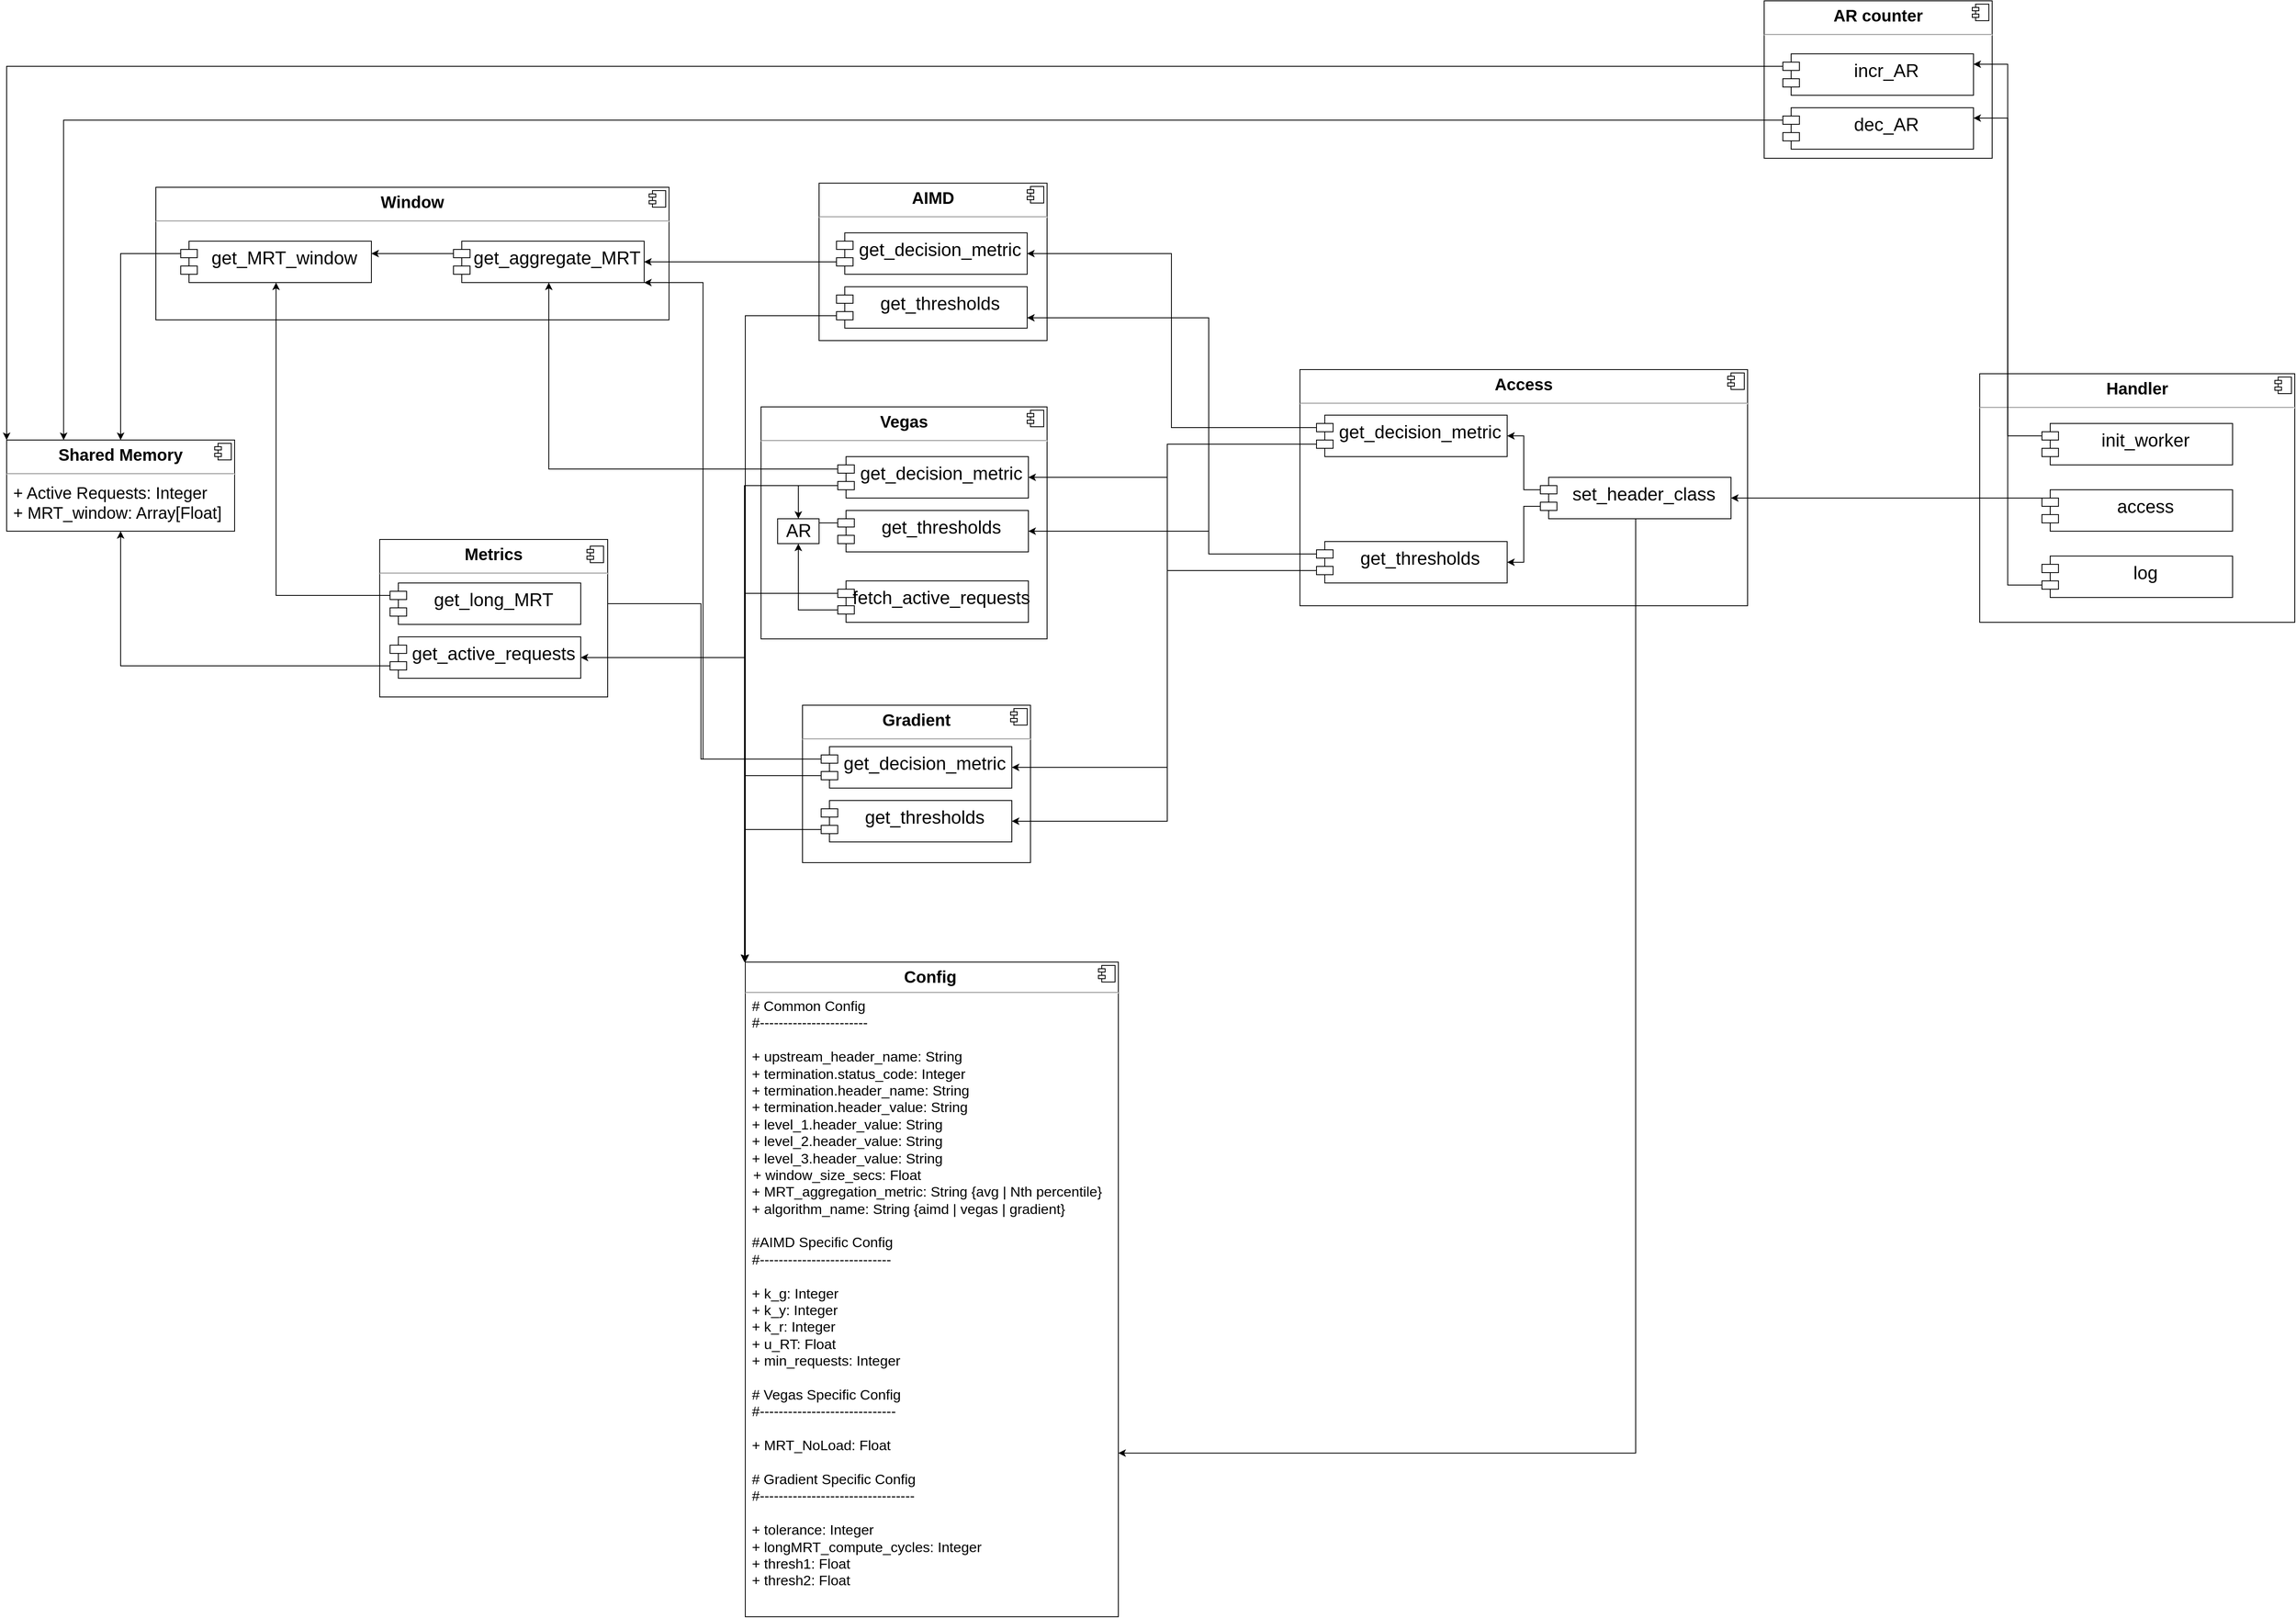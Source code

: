 <mxfile version="17.4.0" type="github">
  <diagram id="C5RBs43oDa-KdzZeNtuy" name="Page-1">
    <mxGraphModel dx="6462" dy="2369" grid="1" gridSize="10" guides="1" tooltips="1" connect="1" arrows="1" fold="1" page="1" pageScale="1" pageWidth="827" pageHeight="1169" math="0" shadow="0">
      <root>
        <mxCell id="WIyWlLk6GJQsqaUBKTNV-0" />
        <mxCell id="WIyWlLk6GJQsqaUBKTNV-1" parent="WIyWlLk6GJQsqaUBKTNV-0" />
        <mxCell id="--dWJRHX75SRgyuAdrLD-0" value="&lt;p style=&quot;margin: 0px ; margin-top: 6px ; text-align: center&quot;&gt;&lt;b&gt;&lt;font style=&quot;font-size: 20px&quot;&gt;Config&lt;/font&gt;&lt;span style=&quot;font-size: 13px&quot;&gt;&amp;nbsp;&lt;/span&gt;&lt;/b&gt;&lt;/p&gt;&lt;hr&gt;&lt;p style=&quot;margin: 0px 0px 0px 8px ; font-size: 17px&quot;&gt;&lt;font style=&quot;font-size: 17px&quot;&gt;# Common Config&lt;/font&gt;&lt;/p&gt;&lt;p style=&quot;margin: 0px 0px 0px 8px ; font-size: 17px&quot;&gt;&lt;font style=&quot;font-size: 17px&quot;&gt;#-----------------------&lt;/font&gt;&lt;/p&gt;&lt;p style=&quot;margin: 0px 0px 0px 8px ; font-size: 17px&quot;&gt;&lt;font style=&quot;font-size: 17px&quot;&gt;&lt;br&gt;&lt;/font&gt;&lt;/p&gt;&lt;p style=&quot;margin: 0px 0px 0px 8px ; font-size: 17px&quot;&gt;&lt;font style=&quot;font-size: 17px&quot;&gt;+ upstream_header_name: String&lt;br&gt;+ termination.status_code: Integer&lt;/font&gt;&lt;/p&gt;&lt;p style=&quot;margin: 0px 0px 0px 8px ; font-size: 17px&quot;&gt;&lt;font style=&quot;font-size: 17px&quot;&gt;+&amp;nbsp;termination.header_name: String&lt;/font&gt;&lt;/p&gt;&lt;p style=&quot;margin: 0px 0px 0px 8px ; font-size: 17px&quot;&gt;&lt;font style=&quot;font-size: 17px&quot;&gt;+&amp;nbsp;termination.header_value: String&lt;/font&gt;&lt;/p&gt;&lt;p style=&quot;margin: 0px 0px 0px 8px ; font-size: 17px&quot;&gt;&lt;font style=&quot;font-size: 17px&quot;&gt;+&amp;nbsp;level_1.header_value: String&lt;span&gt;&amp;nbsp;&lt;/span&gt;&lt;/font&gt;&lt;/p&gt;&lt;p style=&quot;margin: 0px 0px 0px 8px ; font-size: 17px&quot;&gt;&lt;font style=&quot;font-size: 17px&quot;&gt;+&amp;nbsp;level_2.header_value: String&lt;span&gt;&amp;nbsp;&lt;/span&gt;&lt;span&gt;&lt;br&gt;&lt;/span&gt;&lt;/font&gt;&lt;/p&gt;&lt;p style=&quot;margin: 0px 0px 0px 8px ; font-size: 17px&quot;&gt;&lt;font style=&quot;font-size: 17px&quot;&gt;+&amp;nbsp;level_3.header_value: String&lt;span&gt;&amp;nbsp;&lt;/span&gt;&lt;span&gt;&lt;br&gt;&lt;/span&gt;&lt;/font&gt;&lt;/p&gt;&lt;font style=&quot;font-size: 17px&quot;&gt;&amp;nbsp;&amp;nbsp;+ window_size_secs: Float&lt;br&gt;&lt;/font&gt;&lt;p style=&quot;margin: 0px 0px 0px 8px ; font-size: 17px&quot;&gt;&lt;font style=&quot;font-size: 17px&quot;&gt;+&amp;nbsp;MRT_aggregation_metric: String {avg | Nth percentile}&lt;br&gt;+ algorithm_name: String {aimd | vegas | gradient}&lt;/font&gt;&lt;/p&gt;&lt;p style=&quot;margin: 0px 0px 0px 8px ; font-size: 17px&quot;&gt;&lt;font style=&quot;font-size: 17px&quot;&gt;&lt;br&gt;&lt;/font&gt;&lt;/p&gt;&lt;p style=&quot;margin: 0px 0px 0px 8px ; font-size: 17px&quot;&gt;&lt;font style=&quot;font-size: 17px&quot;&gt;#AIMD Specific Config&lt;/font&gt;&lt;/p&gt;&lt;p style=&quot;margin: 0px 0px 0px 8px ; font-size: 17px&quot;&gt;&lt;font style=&quot;font-size: 17px&quot;&gt;#----------------------------&lt;/font&gt;&lt;/p&gt;&lt;p style=&quot;margin: 0px 0px 0px 8px ; font-size: 17px&quot;&gt;&lt;font style=&quot;font-size: 17px&quot;&gt;&lt;br&gt;&lt;/font&gt;&lt;/p&gt;&lt;p style=&quot;margin: 0px 0px 0px 8px ; font-size: 17px&quot;&gt;&lt;font style=&quot;font-size: 17px&quot;&gt;+ k_g: Integer&lt;br&gt;&lt;/font&gt;&lt;/p&gt;&lt;p style=&quot;margin: 0px 0px 0px 8px ; font-size: 17px&quot;&gt;&lt;font style=&quot;font-size: 17px&quot;&gt;+&amp;nbsp;k_y: Integer&lt;/font&gt;&lt;/p&gt;&lt;p style=&quot;margin: 0px 0px 0px 8px ; font-size: 17px&quot;&gt;&lt;font style=&quot;font-size: 17px&quot;&gt;+&amp;nbsp;k_r: Integer&lt;/font&gt;&lt;/p&gt;&lt;p style=&quot;margin: 0px 0px 0px 8px ; font-size: 17px&quot;&gt;&lt;font style=&quot;font-size: 17px&quot;&gt;+ u_RT: Float&lt;br&gt;&lt;/font&gt;&lt;/p&gt;&lt;p style=&quot;margin: 0px 0px 0px 8px ; font-size: 17px&quot;&gt;&lt;font style=&quot;font-size: 17px&quot;&gt;+ min_requests: Integer&lt;br&gt;&lt;/font&gt;&lt;/p&gt;&lt;p style=&quot;margin: 0px 0px 0px 8px ; font-size: 17px&quot;&gt;&lt;font style=&quot;font-size: 17px&quot;&gt;&lt;br&gt;&lt;/font&gt;&lt;/p&gt;&lt;p style=&quot;margin: 0px 0px 0px 8px ; font-size: 17px&quot;&gt;&lt;font style=&quot;font-size: 17px&quot;&gt;# Vegas&amp;nbsp;Specific Config&lt;/font&gt;&lt;/p&gt;&lt;p style=&quot;margin: 0px 0px 0px 8px ; font-size: 17px&quot;&gt;&lt;font style=&quot;font-size: 17px&quot;&gt;#-----------------------------&lt;/font&gt;&lt;/p&gt;&lt;p style=&quot;margin: 0px 0px 0px 8px ; font-size: 17px&quot;&gt;&lt;font style=&quot;font-size: 17px&quot;&gt;&lt;br&gt;&lt;/font&gt;&lt;/p&gt;&lt;p style=&quot;margin: 0px 0px 0px 8px ; font-size: 17px&quot;&gt;&lt;font style=&quot;font-size: 17px&quot;&gt;+ MRT_NoLoad: Float&lt;br&gt;&lt;/font&gt;&lt;/p&gt;&lt;p style=&quot;margin: 0px 0px 0px 8px ; font-size: 17px&quot;&gt;&lt;font style=&quot;font-size: 17px&quot;&gt;&lt;br&gt;&lt;/font&gt;&lt;/p&gt;&lt;p style=&quot;margin: 0px 0px 0px 8px ; font-size: 17px&quot;&gt;&lt;font style=&quot;font-size: 17px&quot;&gt;# Gradient Specific Config&lt;/font&gt;&lt;/p&gt;&lt;p style=&quot;margin: 0px 0px 0px 8px ; font-size: 17px&quot;&gt;&lt;font style=&quot;font-size: 17px&quot;&gt;#---------------------------------&lt;/font&gt;&lt;/p&gt;&lt;p style=&quot;margin: 0px 0px 0px 8px ; font-size: 17px&quot;&gt;&lt;font style=&quot;font-size: 17px&quot;&gt;&lt;br&gt;&lt;/font&gt;&lt;/p&gt;&lt;p style=&quot;margin: 0px 0px 0px 8px ; font-size: 17px&quot;&gt;&lt;font style=&quot;font-size: 17px&quot;&gt;+ tolerance: Integer&amp;nbsp;&lt;/font&gt;&lt;/p&gt;&lt;p style=&quot;margin: 0px 0px 0px 8px ; font-size: 17px&quot;&gt;&lt;font style=&quot;font-size: 17px&quot;&gt;+&amp;nbsp;longMRT_compute_cycles: Integer&lt;/font&gt;&lt;/p&gt;&lt;p style=&quot;margin: 0px 0px 0px 8px ; font-size: 17px&quot;&gt;&lt;font style=&quot;font-size: 17px&quot;&gt;+&amp;nbsp;thresh1: Float&amp;nbsp;&lt;/font&gt;&lt;/p&gt;&lt;p style=&quot;margin: 0px 0px 0px 8px ; font-size: 17px&quot;&gt;&lt;font style=&quot;font-size: 17px&quot;&gt;+&amp;nbsp;thresh2: Float&lt;/font&gt;&lt;/p&gt;" style="align=left;overflow=fill;html=1;dropTarget=0;" vertex="1" parent="WIyWlLk6GJQsqaUBKTNV-1">
          <mxGeometry x="-1849" y="580" width="450" height="790" as="geometry" />
        </mxCell>
        <mxCell id="--dWJRHX75SRgyuAdrLD-1" value="" style="shape=component;jettyWidth=8;jettyHeight=4;" vertex="1" parent="--dWJRHX75SRgyuAdrLD-0">
          <mxGeometry x="1" width="20" height="20" relative="1" as="geometry">
            <mxPoint x="-24" y="4" as="offset" />
          </mxGeometry>
        </mxCell>
        <mxCell id="--dWJRHX75SRgyuAdrLD-2" value="&lt;p style=&quot;margin: 0px ; margin-top: 6px ; text-align: center&quot;&gt;&lt;b&gt;Handler&lt;/b&gt;&lt;/p&gt;&lt;hr&gt;&lt;p style=&quot;margin: 0px ; margin-left: 8px&quot;&gt;&lt;br&gt;&lt;/p&gt;" style="align=left;overflow=fill;html=1;dropTarget=0;fontSize=20;" vertex="1" parent="WIyWlLk6GJQsqaUBKTNV-1">
          <mxGeometry x="-360" y="-130" width="380" height="300" as="geometry" />
        </mxCell>
        <mxCell id="--dWJRHX75SRgyuAdrLD-3" value="" style="shape=component;jettyWidth=8;jettyHeight=4;fontSize=20;" vertex="1" parent="--dWJRHX75SRgyuAdrLD-2">
          <mxGeometry x="1" width="20" height="20" relative="1" as="geometry">
            <mxPoint x="-24" y="4" as="offset" />
          </mxGeometry>
        </mxCell>
        <mxCell id="--dWJRHX75SRgyuAdrLD-4" value="&lt;p style=&quot;margin: 0px ; margin-top: 6px ; text-align: center&quot;&gt;&lt;b&gt;Window&lt;/b&gt;&lt;/p&gt;&lt;hr&gt;&lt;p style=&quot;margin: 0px ; margin-left: 8px&quot;&gt;&lt;br&gt;&lt;/p&gt;" style="align=left;overflow=fill;html=1;dropTarget=0;fontSize=20;" vertex="1" parent="WIyWlLk6GJQsqaUBKTNV-1">
          <mxGeometry x="-2560" y="-355" width="619" height="160" as="geometry" />
        </mxCell>
        <mxCell id="--dWJRHX75SRgyuAdrLD-5" value="" style="shape=component;jettyWidth=8;jettyHeight=4;fontSize=20;" vertex="1" parent="--dWJRHX75SRgyuAdrLD-4">
          <mxGeometry x="1" width="20" height="20" relative="1" as="geometry">
            <mxPoint x="-24" y="4" as="offset" />
          </mxGeometry>
        </mxCell>
        <mxCell id="--dWJRHX75SRgyuAdrLD-6" value="&lt;p style=&quot;margin: 0px ; margin-top: 6px ; text-align: center&quot;&gt;&lt;b&gt;AIMD&lt;/b&gt;&lt;/p&gt;&lt;hr&gt;&lt;p style=&quot;margin: 0px ; margin-left: 8px&quot;&gt;&lt;br&gt;&lt;/p&gt;" style="align=left;overflow=fill;html=1;dropTarget=0;fontSize=20;" vertex="1" parent="WIyWlLk6GJQsqaUBKTNV-1">
          <mxGeometry x="-1760" y="-360" width="275" height="190" as="geometry" />
        </mxCell>
        <mxCell id="--dWJRHX75SRgyuAdrLD-7" value="" style="shape=component;jettyWidth=8;jettyHeight=4;fontSize=20;" vertex="1" parent="--dWJRHX75SRgyuAdrLD-6">
          <mxGeometry x="1" width="20" height="20" relative="1" as="geometry">
            <mxPoint x="-24" y="4" as="offset" />
          </mxGeometry>
        </mxCell>
        <mxCell id="--dWJRHX75SRgyuAdrLD-8" value="&lt;p style=&quot;margin: 0px ; margin-top: 6px ; text-align: center&quot;&gt;&lt;b&gt;Vegas&lt;/b&gt;&lt;/p&gt;&lt;hr&gt;&lt;p style=&quot;margin: 0px ; margin-left: 8px&quot;&gt;&lt;br&gt;&lt;/p&gt;&lt;p style=&quot;margin: 0px ; margin-left: 8px&quot;&gt;&lt;br&gt;&lt;/p&gt;&lt;p style=&quot;margin: 0px ; margin-left: 8px&quot;&gt;&lt;br&gt;&lt;/p&gt;&lt;p style=&quot;margin: 0px ; margin-left: 8px&quot;&gt;&lt;br&gt;&lt;/p&gt;&lt;p style=&quot;margin: 0px ; margin-left: 8px&quot;&gt;&lt;br&gt;&lt;/p&gt;&lt;p style=&quot;margin: 0px ; margin-left: 8px&quot;&gt;&lt;br&gt;&lt;/p&gt;&lt;p style=&quot;margin: 0px ; margin-left: 8px&quot;&gt;&lt;br&gt;&lt;/p&gt;&lt;p style=&quot;margin: 0px ; margin-left: 8px&quot;&gt;&lt;br&gt;&lt;/p&gt;&lt;p style=&quot;margin: 0px ; margin-left: 8px&quot;&gt;&amp;nbsp; &lt;br&gt;&amp;nbsp;&lt;/p&gt;" style="align=left;overflow=fill;html=1;dropTarget=0;fontSize=20;" vertex="1" parent="WIyWlLk6GJQsqaUBKTNV-1">
          <mxGeometry x="-1830" y="-90" width="345" height="280" as="geometry" />
        </mxCell>
        <mxCell id="--dWJRHX75SRgyuAdrLD-9" value="" style="shape=component;jettyWidth=8;jettyHeight=4;fontSize=20;" vertex="1" parent="--dWJRHX75SRgyuAdrLD-8">
          <mxGeometry x="1" width="20" height="20" relative="1" as="geometry">
            <mxPoint x="-24" y="4" as="offset" />
          </mxGeometry>
        </mxCell>
        <mxCell id="--dWJRHX75SRgyuAdrLD-10" value="&lt;p style=&quot;margin: 0px ; margin-top: 6px ; text-align: center&quot;&gt;&lt;b&gt;Gradient&lt;/b&gt;&lt;/p&gt;&lt;hr&gt;&lt;p style=&quot;margin: 0px ; margin-left: 8px&quot;&gt;&lt;br&gt;&lt;/p&gt;" style="align=left;overflow=fill;html=1;dropTarget=0;fontSize=20;" vertex="1" parent="WIyWlLk6GJQsqaUBKTNV-1">
          <mxGeometry x="-1780" y="270" width="275" height="190" as="geometry" />
        </mxCell>
        <mxCell id="--dWJRHX75SRgyuAdrLD-11" value="" style="shape=component;jettyWidth=8;jettyHeight=4;fontSize=20;" vertex="1" parent="--dWJRHX75SRgyuAdrLD-10">
          <mxGeometry x="1" width="20" height="20" relative="1" as="geometry">
            <mxPoint x="-24" y="4" as="offset" />
          </mxGeometry>
        </mxCell>
        <mxCell id="--dWJRHX75SRgyuAdrLD-15" value="&lt;p style=&quot;margin: 0px ; margin-top: 6px ; text-align: center&quot;&gt;&lt;b&gt;Access&lt;/b&gt;&lt;/p&gt;&lt;hr&gt;&lt;p style=&quot;margin: 0px ; margin-left: 8px&quot;&gt;&lt;br&gt;&lt;/p&gt;" style="align=left;overflow=fill;html=1;dropTarget=0;fontSize=20;" vertex="1" parent="WIyWlLk6GJQsqaUBKTNV-1">
          <mxGeometry x="-1180" y="-135" width="540" height="285" as="geometry" />
        </mxCell>
        <mxCell id="--dWJRHX75SRgyuAdrLD-16" value="" style="shape=component;jettyWidth=8;jettyHeight=4;fontSize=20;" vertex="1" parent="--dWJRHX75SRgyuAdrLD-15">
          <mxGeometry x="1" width="20" height="20" relative="1" as="geometry">
            <mxPoint x="-24" y="4" as="offset" />
          </mxGeometry>
        </mxCell>
        <mxCell id="--dWJRHX75SRgyuAdrLD-19" value="&lt;p style=&quot;margin: 0px ; margin-top: 6px ; text-align: center&quot;&gt;&lt;b&gt;Shared Memory&lt;/b&gt;&lt;/p&gt;&lt;hr&gt;&lt;p style=&quot;margin: 0px ; margin-left: 8px&quot;&gt;+ Active Requests: Integer&lt;br&gt;+ MRT_window: Array[Float]&lt;/p&gt;" style="align=left;overflow=fill;html=1;dropTarget=0;fontSize=20;" vertex="1" parent="WIyWlLk6GJQsqaUBKTNV-1">
          <mxGeometry x="-2740" y="-50" width="275" height="110" as="geometry" />
        </mxCell>
        <mxCell id="--dWJRHX75SRgyuAdrLD-20" value="" style="shape=component;jettyWidth=8;jettyHeight=4;fontSize=20;" vertex="1" parent="--dWJRHX75SRgyuAdrLD-19">
          <mxGeometry x="1" width="20" height="20" relative="1" as="geometry">
            <mxPoint x="-24" y="4" as="offset" />
          </mxGeometry>
        </mxCell>
        <mxCell id="--dWJRHX75SRgyuAdrLD-25" value="init_worker" style="shape=module;align=left;spacingLeft=20;align=center;verticalAlign=top;fontSize=22;" vertex="1" parent="WIyWlLk6GJQsqaUBKTNV-1">
          <mxGeometry x="-285" y="-70" width="230" height="50" as="geometry" />
        </mxCell>
        <mxCell id="--dWJRHX75SRgyuAdrLD-64" style="edgeStyle=orthogonalEdgeStyle;rounded=0;orthogonalLoop=1;jettySize=auto;html=1;exitX=0;exitY=0;exitDx=0;exitDy=15;exitPerimeter=0;entryX=1;entryY=0.5;entryDx=0;entryDy=0;fontSize=22;" edge="1" parent="WIyWlLk6GJQsqaUBKTNV-1" source="--dWJRHX75SRgyuAdrLD-26" target="--dWJRHX75SRgyuAdrLD-40">
          <mxGeometry relative="1" as="geometry">
            <Array as="points">
              <mxPoint x="-285" y="20" />
            </Array>
          </mxGeometry>
        </mxCell>
        <mxCell id="--dWJRHX75SRgyuAdrLD-26" value="access" style="shape=module;align=left;spacingLeft=20;align=center;verticalAlign=top;fontSize=22;" vertex="1" parent="WIyWlLk6GJQsqaUBKTNV-1">
          <mxGeometry x="-285" y="10" width="230" height="50" as="geometry" />
        </mxCell>
        <mxCell id="--dWJRHX75SRgyuAdrLD-27" value="log" style="shape=module;align=left;spacingLeft=20;align=center;verticalAlign=top;fontSize=22;" vertex="1" parent="WIyWlLk6GJQsqaUBKTNV-1">
          <mxGeometry x="-285" y="90" width="230" height="50" as="geometry" />
        </mxCell>
        <mxCell id="--dWJRHX75SRgyuAdrLD-84" style="edgeStyle=orthogonalEdgeStyle;rounded=0;orthogonalLoop=1;jettySize=auto;html=1;exitX=0;exitY=0;exitDx=0;exitDy=35;exitPerimeter=0;fontSize=22;" edge="1" parent="WIyWlLk6GJQsqaUBKTNV-1" source="--dWJRHX75SRgyuAdrLD-28" target="--dWJRHX75SRgyuAdrLD-37">
          <mxGeometry relative="1" as="geometry" />
        </mxCell>
        <mxCell id="--dWJRHX75SRgyuAdrLD-28" value="get_decision_metric" style="shape=module;align=left;spacingLeft=20;align=center;verticalAlign=top;fontSize=22;" vertex="1" parent="WIyWlLk6GJQsqaUBKTNV-1">
          <mxGeometry x="-1739" y="-300" width="230" height="50" as="geometry" />
        </mxCell>
        <mxCell id="--dWJRHX75SRgyuAdrLD-89" style="edgeStyle=orthogonalEdgeStyle;rounded=0;orthogonalLoop=1;jettySize=auto;html=1;exitX=0;exitY=0;exitDx=0;exitDy=35;exitPerimeter=0;entryX=0;entryY=0;entryDx=0;entryDy=0;fontSize=22;" edge="1" parent="WIyWlLk6GJQsqaUBKTNV-1" source="--dWJRHX75SRgyuAdrLD-29" target="--dWJRHX75SRgyuAdrLD-0">
          <mxGeometry relative="1" as="geometry">
            <Array as="points">
              <mxPoint x="-1849" y="-200" />
            </Array>
          </mxGeometry>
        </mxCell>
        <mxCell id="--dWJRHX75SRgyuAdrLD-29" value="get_thresholds" style="shape=module;align=left;spacingLeft=20;align=center;verticalAlign=top;fontSize=22;" vertex="1" parent="WIyWlLk6GJQsqaUBKTNV-1">
          <mxGeometry x="-1739" y="-235" width="230" height="50" as="geometry" />
        </mxCell>
        <mxCell id="--dWJRHX75SRgyuAdrLD-91" style="edgeStyle=orthogonalEdgeStyle;rounded=0;orthogonalLoop=1;jettySize=auto;html=1;exitX=0;exitY=0;exitDx=0;exitDy=15;exitPerimeter=0;fontSize=22;" edge="1" parent="WIyWlLk6GJQsqaUBKTNV-1" source="--dWJRHX75SRgyuAdrLD-30" target="--dWJRHX75SRgyuAdrLD-37">
          <mxGeometry relative="1" as="geometry" />
        </mxCell>
        <mxCell id="--dWJRHX75SRgyuAdrLD-93" style="edgeStyle=orthogonalEdgeStyle;rounded=0;orthogonalLoop=1;jettySize=auto;html=1;exitX=0;exitY=0;exitDx=0;exitDy=35;exitPerimeter=0;fontSize=22;" edge="1" parent="WIyWlLk6GJQsqaUBKTNV-1" source="--dWJRHX75SRgyuAdrLD-30">
          <mxGeometry relative="1" as="geometry">
            <mxPoint x="-1850" y="580" as="targetPoint" />
            <Array as="points">
              <mxPoint x="-1850" y="5" />
            </Array>
          </mxGeometry>
        </mxCell>
        <mxCell id="--dWJRHX75SRgyuAdrLD-105" style="edgeStyle=orthogonalEdgeStyle;rounded=0;orthogonalLoop=1;jettySize=auto;html=1;exitX=0;exitY=0;exitDx=0;exitDy=35;exitPerimeter=0;entryX=0.5;entryY=0;entryDx=0;entryDy=0;fontSize=22;" edge="1" parent="WIyWlLk6GJQsqaUBKTNV-1" source="--dWJRHX75SRgyuAdrLD-30" target="--dWJRHX75SRgyuAdrLD-102">
          <mxGeometry relative="1" as="geometry" />
        </mxCell>
        <mxCell id="--dWJRHX75SRgyuAdrLD-30" value="get_decision_metric" style="shape=module;align=left;spacingLeft=20;align=center;verticalAlign=top;fontSize=22;" vertex="1" parent="WIyWlLk6GJQsqaUBKTNV-1">
          <mxGeometry x="-1737.5" y="-30" width="230" height="50" as="geometry" />
        </mxCell>
        <mxCell id="--dWJRHX75SRgyuAdrLD-104" style="edgeStyle=orthogonalEdgeStyle;rounded=0;orthogonalLoop=1;jettySize=auto;html=1;exitX=0;exitY=0;exitDx=0;exitDy=15;exitPerimeter=0;entryX=0.75;entryY=0;entryDx=0;entryDy=0;fontSize=22;" edge="1" parent="WIyWlLk6GJQsqaUBKTNV-1" source="--dWJRHX75SRgyuAdrLD-31" target="--dWJRHX75SRgyuAdrLD-102">
          <mxGeometry relative="1" as="geometry" />
        </mxCell>
        <mxCell id="--dWJRHX75SRgyuAdrLD-31" value="get_thresholds" style="shape=module;align=left;spacingLeft=20;align=center;verticalAlign=top;fontSize=22;" vertex="1" parent="WIyWlLk6GJQsqaUBKTNV-1">
          <mxGeometry x="-1737.5" y="35" width="230" height="50" as="geometry" />
        </mxCell>
        <mxCell id="--dWJRHX75SRgyuAdrLD-108" style="edgeStyle=orthogonalEdgeStyle;rounded=0;orthogonalLoop=1;jettySize=auto;html=1;exitX=0;exitY=0;exitDx=0;exitDy=35;exitPerimeter=0;fontSize=22;" edge="1" parent="WIyWlLk6GJQsqaUBKTNV-1" source="--dWJRHX75SRgyuAdrLD-34">
          <mxGeometry relative="1" as="geometry">
            <mxPoint x="-1850" y="580" as="targetPoint" />
          </mxGeometry>
        </mxCell>
        <mxCell id="--dWJRHX75SRgyuAdrLD-109" style="edgeStyle=orthogonalEdgeStyle;rounded=0;orthogonalLoop=1;jettySize=auto;html=1;exitX=0;exitY=0;exitDx=0;exitDy=15;exitPerimeter=0;entryX=1;entryY=0.5;entryDx=0;entryDy=0;fontSize=22;" edge="1" parent="WIyWlLk6GJQsqaUBKTNV-1" source="--dWJRHX75SRgyuAdrLD-34" target="--dWJRHX75SRgyuAdrLD-57">
          <mxGeometry relative="1" as="geometry" />
        </mxCell>
        <mxCell id="--dWJRHX75SRgyuAdrLD-111" style="edgeStyle=orthogonalEdgeStyle;rounded=0;orthogonalLoop=1;jettySize=auto;html=1;exitX=0;exitY=0;exitDx=0;exitDy=15;exitPerimeter=0;entryX=1;entryY=1;entryDx=0;entryDy=0;fontSize=22;" edge="1" parent="WIyWlLk6GJQsqaUBKTNV-1" source="--dWJRHX75SRgyuAdrLD-34" target="--dWJRHX75SRgyuAdrLD-37">
          <mxGeometry relative="1" as="geometry">
            <Array as="points">
              <mxPoint x="-1900" y="335" />
              <mxPoint x="-1900" y="-240" />
            </Array>
          </mxGeometry>
        </mxCell>
        <mxCell id="--dWJRHX75SRgyuAdrLD-34" value="get_decision_metric" style="shape=module;align=left;spacingLeft=20;align=center;verticalAlign=top;fontSize=22;" vertex="1" parent="WIyWlLk6GJQsqaUBKTNV-1">
          <mxGeometry x="-1757.5" y="320" width="230" height="50" as="geometry" />
        </mxCell>
        <mxCell id="--dWJRHX75SRgyuAdrLD-112" style="edgeStyle=orthogonalEdgeStyle;rounded=0;orthogonalLoop=1;jettySize=auto;html=1;exitX=0;exitY=0;exitDx=0;exitDy=35;exitPerimeter=0;fontSize=22;entryX=0;entryY=0;entryDx=0;entryDy=0;" edge="1" parent="WIyWlLk6GJQsqaUBKTNV-1" source="--dWJRHX75SRgyuAdrLD-35" target="--dWJRHX75SRgyuAdrLD-0">
          <mxGeometry relative="1" as="geometry">
            <mxPoint x="-1850" y="560" as="targetPoint" />
            <Array as="points">
              <mxPoint x="-1850" y="420" />
              <mxPoint x="-1850" y="508" />
            </Array>
          </mxGeometry>
        </mxCell>
        <mxCell id="--dWJRHX75SRgyuAdrLD-35" value="get_thresholds" style="shape=module;align=left;spacingLeft=20;align=center;verticalAlign=top;fontSize=22;" vertex="1" parent="WIyWlLk6GJQsqaUBKTNV-1">
          <mxGeometry x="-1757.5" y="385" width="230" height="50" as="geometry" />
        </mxCell>
        <mxCell id="--dWJRHX75SRgyuAdrLD-87" style="edgeStyle=orthogonalEdgeStyle;rounded=0;orthogonalLoop=1;jettySize=auto;html=1;exitX=0;exitY=0;exitDx=0;exitDy=15;exitPerimeter=0;entryX=0.5;entryY=0;entryDx=0;entryDy=0;fontSize=22;" edge="1" parent="WIyWlLk6GJQsqaUBKTNV-1" source="--dWJRHX75SRgyuAdrLD-36" target="--dWJRHX75SRgyuAdrLD-19">
          <mxGeometry relative="1" as="geometry" />
        </mxCell>
        <mxCell id="--dWJRHX75SRgyuAdrLD-36" value="get_MRT_window" style="shape=module;align=left;spacingLeft=20;align=center;verticalAlign=top;fontSize=22;" vertex="1" parent="WIyWlLk6GJQsqaUBKTNV-1">
          <mxGeometry x="-2530" y="-290" width="230" height="50" as="geometry" />
        </mxCell>
        <mxCell id="--dWJRHX75SRgyuAdrLD-86" style="edgeStyle=orthogonalEdgeStyle;rounded=0;orthogonalLoop=1;jettySize=auto;html=1;exitX=0;exitY=0;exitDx=0;exitDy=15;exitPerimeter=0;fontSize=22;" edge="1" parent="WIyWlLk6GJQsqaUBKTNV-1" source="--dWJRHX75SRgyuAdrLD-37" target="--dWJRHX75SRgyuAdrLD-36">
          <mxGeometry relative="1" as="geometry">
            <Array as="points">
              <mxPoint x="-2280" y="-275" />
              <mxPoint x="-2280" y="-275" />
            </Array>
          </mxGeometry>
        </mxCell>
        <mxCell id="--dWJRHX75SRgyuAdrLD-37" value="get_aggregate_MRT" style="shape=module;align=left;spacingLeft=20;align=center;verticalAlign=top;fontSize=22;" vertex="1" parent="WIyWlLk6GJQsqaUBKTNV-1">
          <mxGeometry x="-2201" y="-290" width="230" height="50" as="geometry" />
        </mxCell>
        <mxCell id="--dWJRHX75SRgyuAdrLD-71" style="edgeStyle=orthogonalEdgeStyle;rounded=0;orthogonalLoop=1;jettySize=auto;html=1;exitX=0;exitY=0;exitDx=0;exitDy=15;exitPerimeter=0;entryX=1;entryY=0.5;entryDx=0;entryDy=0;fontSize=22;" edge="1" parent="WIyWlLk6GJQsqaUBKTNV-1" source="--dWJRHX75SRgyuAdrLD-40" target="--dWJRHX75SRgyuAdrLD-42">
          <mxGeometry relative="1" as="geometry" />
        </mxCell>
        <mxCell id="--dWJRHX75SRgyuAdrLD-72" style="edgeStyle=orthogonalEdgeStyle;rounded=0;orthogonalLoop=1;jettySize=auto;html=1;exitX=0;exitY=0;exitDx=0;exitDy=35;exitPerimeter=0;entryX=1;entryY=0.5;entryDx=0;entryDy=0;fontSize=22;" edge="1" parent="WIyWlLk6GJQsqaUBKTNV-1" source="--dWJRHX75SRgyuAdrLD-40" target="--dWJRHX75SRgyuAdrLD-41">
          <mxGeometry relative="1" as="geometry" />
        </mxCell>
        <mxCell id="--dWJRHX75SRgyuAdrLD-82" style="edgeStyle=orthogonalEdgeStyle;rounded=0;orthogonalLoop=1;jettySize=auto;html=1;exitX=0.5;exitY=1;exitDx=0;exitDy=0;entryX=1;entryY=0.75;entryDx=0;entryDy=0;fontSize=22;" edge="1" parent="WIyWlLk6GJQsqaUBKTNV-1" source="--dWJRHX75SRgyuAdrLD-40" target="--dWJRHX75SRgyuAdrLD-0">
          <mxGeometry relative="1" as="geometry" />
        </mxCell>
        <mxCell id="--dWJRHX75SRgyuAdrLD-40" value="set_header_class" style="shape=module;align=left;spacingLeft=20;align=center;verticalAlign=top;fontSize=22;" vertex="1" parent="WIyWlLk6GJQsqaUBKTNV-1">
          <mxGeometry x="-890" y="-5" width="230" height="50" as="geometry" />
        </mxCell>
        <mxCell id="--dWJRHX75SRgyuAdrLD-76" style="edgeStyle=orthogonalEdgeStyle;rounded=0;orthogonalLoop=1;jettySize=auto;html=1;exitX=0;exitY=0;exitDx=0;exitDy=15;exitPerimeter=0;entryX=1;entryY=0.75;entryDx=0;entryDy=0;fontSize=22;" edge="1" parent="WIyWlLk6GJQsqaUBKTNV-1" source="--dWJRHX75SRgyuAdrLD-41" target="--dWJRHX75SRgyuAdrLD-29">
          <mxGeometry relative="1" as="geometry">
            <Array as="points">
              <mxPoint x="-1290" y="87" />
              <mxPoint x="-1290" y="-198" />
            </Array>
          </mxGeometry>
        </mxCell>
        <mxCell id="--dWJRHX75SRgyuAdrLD-79" style="edgeStyle=orthogonalEdgeStyle;rounded=0;orthogonalLoop=1;jettySize=auto;html=1;exitX=0;exitY=0;exitDx=0;exitDy=15;exitPerimeter=0;entryX=1;entryY=0.5;entryDx=0;entryDy=0;fontSize=22;" edge="1" parent="WIyWlLk6GJQsqaUBKTNV-1" source="--dWJRHX75SRgyuAdrLD-41" target="--dWJRHX75SRgyuAdrLD-31">
          <mxGeometry relative="1" as="geometry">
            <Array as="points">
              <mxPoint x="-1290" y="87" />
              <mxPoint x="-1290" y="60" />
            </Array>
          </mxGeometry>
        </mxCell>
        <mxCell id="--dWJRHX75SRgyuAdrLD-107" style="edgeStyle=orthogonalEdgeStyle;rounded=0;orthogonalLoop=1;jettySize=auto;html=1;exitX=0;exitY=0;exitDx=0;exitDy=35;exitPerimeter=0;entryX=1;entryY=0.5;entryDx=0;entryDy=0;fontSize=22;" edge="1" parent="WIyWlLk6GJQsqaUBKTNV-1" source="--dWJRHX75SRgyuAdrLD-41" target="--dWJRHX75SRgyuAdrLD-35">
          <mxGeometry relative="1" as="geometry">
            <Array as="points">
              <mxPoint x="-1340" y="107" />
              <mxPoint x="-1340" y="410" />
            </Array>
          </mxGeometry>
        </mxCell>
        <mxCell id="--dWJRHX75SRgyuAdrLD-41" value="get_thresholds" style="shape=module;align=left;spacingLeft=20;align=center;verticalAlign=top;fontSize=22;" vertex="1" parent="WIyWlLk6GJQsqaUBKTNV-1">
          <mxGeometry x="-1160" y="72.5" width="230" height="50" as="geometry" />
        </mxCell>
        <mxCell id="--dWJRHX75SRgyuAdrLD-73" style="edgeStyle=orthogonalEdgeStyle;rounded=0;orthogonalLoop=1;jettySize=auto;html=1;exitX=0;exitY=0;exitDx=0;exitDy=15;exitPerimeter=0;entryX=1;entryY=0.5;entryDx=0;entryDy=0;fontSize=22;" edge="1" parent="WIyWlLk6GJQsqaUBKTNV-1" source="--dWJRHX75SRgyuAdrLD-42" target="--dWJRHX75SRgyuAdrLD-28">
          <mxGeometry relative="1" as="geometry">
            <Array as="points">
              <mxPoint x="-1335" y="-65" />
              <mxPoint x="-1335" y="-275" />
            </Array>
          </mxGeometry>
        </mxCell>
        <mxCell id="--dWJRHX75SRgyuAdrLD-75" style="edgeStyle=orthogonalEdgeStyle;rounded=0;orthogonalLoop=1;jettySize=auto;html=1;exitX=0;exitY=0;exitDx=0;exitDy=35;exitPerimeter=0;fontSize=22;" edge="1" parent="WIyWlLk6GJQsqaUBKTNV-1" source="--dWJRHX75SRgyuAdrLD-42" target="--dWJRHX75SRgyuAdrLD-30">
          <mxGeometry relative="1" as="geometry">
            <Array as="points">
              <mxPoint x="-1340" y="-45" />
              <mxPoint x="-1340" y="-5" />
            </Array>
          </mxGeometry>
        </mxCell>
        <mxCell id="--dWJRHX75SRgyuAdrLD-106" style="edgeStyle=orthogonalEdgeStyle;rounded=0;orthogonalLoop=1;jettySize=auto;html=1;exitX=0;exitY=0;exitDx=0;exitDy=35;exitPerimeter=0;entryX=1;entryY=0.5;entryDx=0;entryDy=0;fontSize=22;" edge="1" parent="WIyWlLk6GJQsqaUBKTNV-1" source="--dWJRHX75SRgyuAdrLD-42" target="--dWJRHX75SRgyuAdrLD-34">
          <mxGeometry relative="1" as="geometry">
            <Array as="points">
              <mxPoint x="-1340" y="-45" />
              <mxPoint x="-1340" y="345" />
            </Array>
          </mxGeometry>
        </mxCell>
        <mxCell id="--dWJRHX75SRgyuAdrLD-42" value="get_decision_metric" style="shape=module;align=left;spacingLeft=20;align=center;verticalAlign=top;fontSize=22;" vertex="1" parent="WIyWlLk6GJQsqaUBKTNV-1">
          <mxGeometry x="-1160" y="-80" width="230" height="50" as="geometry" />
        </mxCell>
        <mxCell id="--dWJRHX75SRgyuAdrLD-47" value="&lt;p style=&quot;margin: 0px ; margin-top: 6px ; text-align: center&quot;&gt;&lt;b&gt;AR counter&lt;/b&gt;&lt;/p&gt;&lt;hr&gt;&lt;p style=&quot;margin: 0px ; margin-left: 8px&quot;&gt;&lt;br&gt;&lt;/p&gt;" style="align=left;overflow=fill;html=1;dropTarget=0;fontSize=20;" vertex="1" parent="WIyWlLk6GJQsqaUBKTNV-1">
          <mxGeometry x="-620" y="-580" width="275" height="190" as="geometry" />
        </mxCell>
        <mxCell id="--dWJRHX75SRgyuAdrLD-48" value="" style="shape=component;jettyWidth=8;jettyHeight=4;fontSize=20;" vertex="1" parent="--dWJRHX75SRgyuAdrLD-47">
          <mxGeometry x="1" width="20" height="20" relative="1" as="geometry">
            <mxPoint x="-24" y="4" as="offset" />
          </mxGeometry>
        </mxCell>
        <mxCell id="--dWJRHX75SRgyuAdrLD-80" style="edgeStyle=orthogonalEdgeStyle;rounded=0;orthogonalLoop=1;jettySize=auto;html=1;exitX=0;exitY=0;exitDx=0;exitDy=15;exitPerimeter=0;entryX=0;entryY=0;entryDx=0;entryDy=0;fontSize=22;" edge="1" parent="WIyWlLk6GJQsqaUBKTNV-1" source="--dWJRHX75SRgyuAdrLD-49" target="--dWJRHX75SRgyuAdrLD-19">
          <mxGeometry relative="1" as="geometry" />
        </mxCell>
        <mxCell id="--dWJRHX75SRgyuAdrLD-49" value="incr_AR" style="shape=module;align=left;spacingLeft=20;align=center;verticalAlign=top;fontSize=22;" vertex="1" parent="WIyWlLk6GJQsqaUBKTNV-1">
          <mxGeometry x="-597.5" y="-516" width="230" height="50" as="geometry" />
        </mxCell>
        <mxCell id="--dWJRHX75SRgyuAdrLD-81" style="edgeStyle=orthogonalEdgeStyle;rounded=0;orthogonalLoop=1;jettySize=auto;html=1;exitX=0;exitY=0;exitDx=0;exitDy=15;exitPerimeter=0;entryX=0.25;entryY=0;entryDx=0;entryDy=0;fontSize=22;" edge="1" parent="WIyWlLk6GJQsqaUBKTNV-1" source="--dWJRHX75SRgyuAdrLD-50" target="--dWJRHX75SRgyuAdrLD-19">
          <mxGeometry relative="1" as="geometry" />
        </mxCell>
        <mxCell id="--dWJRHX75SRgyuAdrLD-50" value="dec_AR" style="shape=module;align=left;spacingLeft=20;align=center;verticalAlign=top;fontSize=22;" vertex="1" parent="WIyWlLk6GJQsqaUBKTNV-1">
          <mxGeometry x="-597.5" y="-451" width="230" height="50" as="geometry" />
        </mxCell>
        <mxCell id="--dWJRHX75SRgyuAdrLD-55" value="&lt;p style=&quot;margin: 0px ; margin-top: 6px ; text-align: center&quot;&gt;&lt;b&gt;Metrics&lt;/b&gt;&lt;/p&gt;&lt;hr&gt;&lt;p style=&quot;margin: 0px ; margin-left: 8px&quot;&gt;&lt;br&gt;&lt;/p&gt;" style="align=left;overflow=fill;html=1;dropTarget=0;fontSize=20;" vertex="1" parent="WIyWlLk6GJQsqaUBKTNV-1">
          <mxGeometry x="-2290" y="70" width="275" height="190" as="geometry" />
        </mxCell>
        <mxCell id="--dWJRHX75SRgyuAdrLD-56" value="" style="shape=component;jettyWidth=8;jettyHeight=4;fontSize=20;" vertex="1" parent="--dWJRHX75SRgyuAdrLD-55">
          <mxGeometry x="1" width="20" height="20" relative="1" as="geometry">
            <mxPoint x="-25" y="8" as="offset" />
          </mxGeometry>
        </mxCell>
        <mxCell id="--dWJRHX75SRgyuAdrLD-110" style="edgeStyle=orthogonalEdgeStyle;rounded=0;orthogonalLoop=1;jettySize=auto;html=1;exitX=0;exitY=0;exitDx=0;exitDy=15;exitPerimeter=0;entryX=0.5;entryY=1;entryDx=0;entryDy=0;fontSize=22;" edge="1" parent="WIyWlLk6GJQsqaUBKTNV-1" source="--dWJRHX75SRgyuAdrLD-57" target="--dWJRHX75SRgyuAdrLD-36">
          <mxGeometry relative="1" as="geometry" />
        </mxCell>
        <mxCell id="--dWJRHX75SRgyuAdrLD-57" value="get_long_MRT" style="shape=module;align=left;spacingLeft=20;align=center;verticalAlign=top;fontSize=22;" vertex="1" parent="WIyWlLk6GJQsqaUBKTNV-1">
          <mxGeometry x="-2277.5" y="122.5" width="230" height="50" as="geometry" />
        </mxCell>
        <mxCell id="--dWJRHX75SRgyuAdrLD-92" style="edgeStyle=orthogonalEdgeStyle;rounded=0;orthogonalLoop=1;jettySize=auto;html=1;exitX=0;exitY=0;exitDx=0;exitDy=35;exitPerimeter=0;entryX=0.5;entryY=1;entryDx=0;entryDy=0;fontSize=22;" edge="1" parent="WIyWlLk6GJQsqaUBKTNV-1" source="--dWJRHX75SRgyuAdrLD-58" target="--dWJRHX75SRgyuAdrLD-19">
          <mxGeometry relative="1" as="geometry" />
        </mxCell>
        <mxCell id="--dWJRHX75SRgyuAdrLD-58" value="get_active_requests" style="shape=module;align=left;spacingLeft=20;align=center;verticalAlign=top;fontSize=22;" vertex="1" parent="WIyWlLk6GJQsqaUBKTNV-1">
          <mxGeometry x="-2277.5" y="187.5" width="230" height="50" as="geometry" />
        </mxCell>
        <mxCell id="--dWJRHX75SRgyuAdrLD-62" style="edgeStyle=orthogonalEdgeStyle;rounded=0;orthogonalLoop=1;jettySize=auto;html=1;exitX=0;exitY=0;exitDx=0;exitDy=15;exitPerimeter=0;entryX=1;entryY=0.25;entryDx=0;entryDy=0;fontSize=22;" edge="1" parent="WIyWlLk6GJQsqaUBKTNV-1" source="--dWJRHX75SRgyuAdrLD-25" target="--dWJRHX75SRgyuAdrLD-49">
          <mxGeometry relative="1" as="geometry" />
        </mxCell>
        <mxCell id="--dWJRHX75SRgyuAdrLD-63" style="edgeStyle=orthogonalEdgeStyle;rounded=0;orthogonalLoop=1;jettySize=auto;html=1;exitX=0;exitY=0;exitDx=0;exitDy=35;exitPerimeter=0;entryX=1;entryY=0.25;entryDx=0;entryDy=0;fontSize=22;" edge="1" parent="WIyWlLk6GJQsqaUBKTNV-1" source="--dWJRHX75SRgyuAdrLD-27" target="--dWJRHX75SRgyuAdrLD-50">
          <mxGeometry relative="1" as="geometry" />
        </mxCell>
        <mxCell id="--dWJRHX75SRgyuAdrLD-98" style="edgeStyle=orthogonalEdgeStyle;rounded=0;orthogonalLoop=1;jettySize=auto;html=1;exitX=0;exitY=0;exitDx=0;exitDy=15;exitPerimeter=0;entryX=1;entryY=0.5;entryDx=0;entryDy=0;fontSize=22;" edge="1" parent="WIyWlLk6GJQsqaUBKTNV-1" source="--dWJRHX75SRgyuAdrLD-94" target="--dWJRHX75SRgyuAdrLD-58">
          <mxGeometry relative="1" as="geometry">
            <Array as="points">
              <mxPoint x="-1850" y="135" />
              <mxPoint x="-1850" y="212" />
            </Array>
          </mxGeometry>
        </mxCell>
        <mxCell id="--dWJRHX75SRgyuAdrLD-103" style="edgeStyle=orthogonalEdgeStyle;rounded=0;orthogonalLoop=1;jettySize=auto;html=1;exitX=0;exitY=0;exitDx=0;exitDy=35;exitPerimeter=0;entryX=0.5;entryY=1;entryDx=0;entryDy=0;fontSize=22;" edge="1" parent="WIyWlLk6GJQsqaUBKTNV-1" source="--dWJRHX75SRgyuAdrLD-94" target="--dWJRHX75SRgyuAdrLD-102">
          <mxGeometry relative="1" as="geometry" />
        </mxCell>
        <mxCell id="--dWJRHX75SRgyuAdrLD-94" value="fetch_active_requests" style="shape=module;align=left;spacingLeft=20;align=center;verticalAlign=top;fontSize=22;" vertex="1" parent="WIyWlLk6GJQsqaUBKTNV-1">
          <mxGeometry x="-1737.5" y="120" width="230" height="50" as="geometry" />
        </mxCell>
        <mxCell id="--dWJRHX75SRgyuAdrLD-102" value="AR" style="html=1;fontSize=22;" vertex="1" parent="WIyWlLk6GJQsqaUBKTNV-1">
          <mxGeometry x="-1810" y="45" width="50" height="30" as="geometry" />
        </mxCell>
      </root>
    </mxGraphModel>
  </diagram>
</mxfile>
